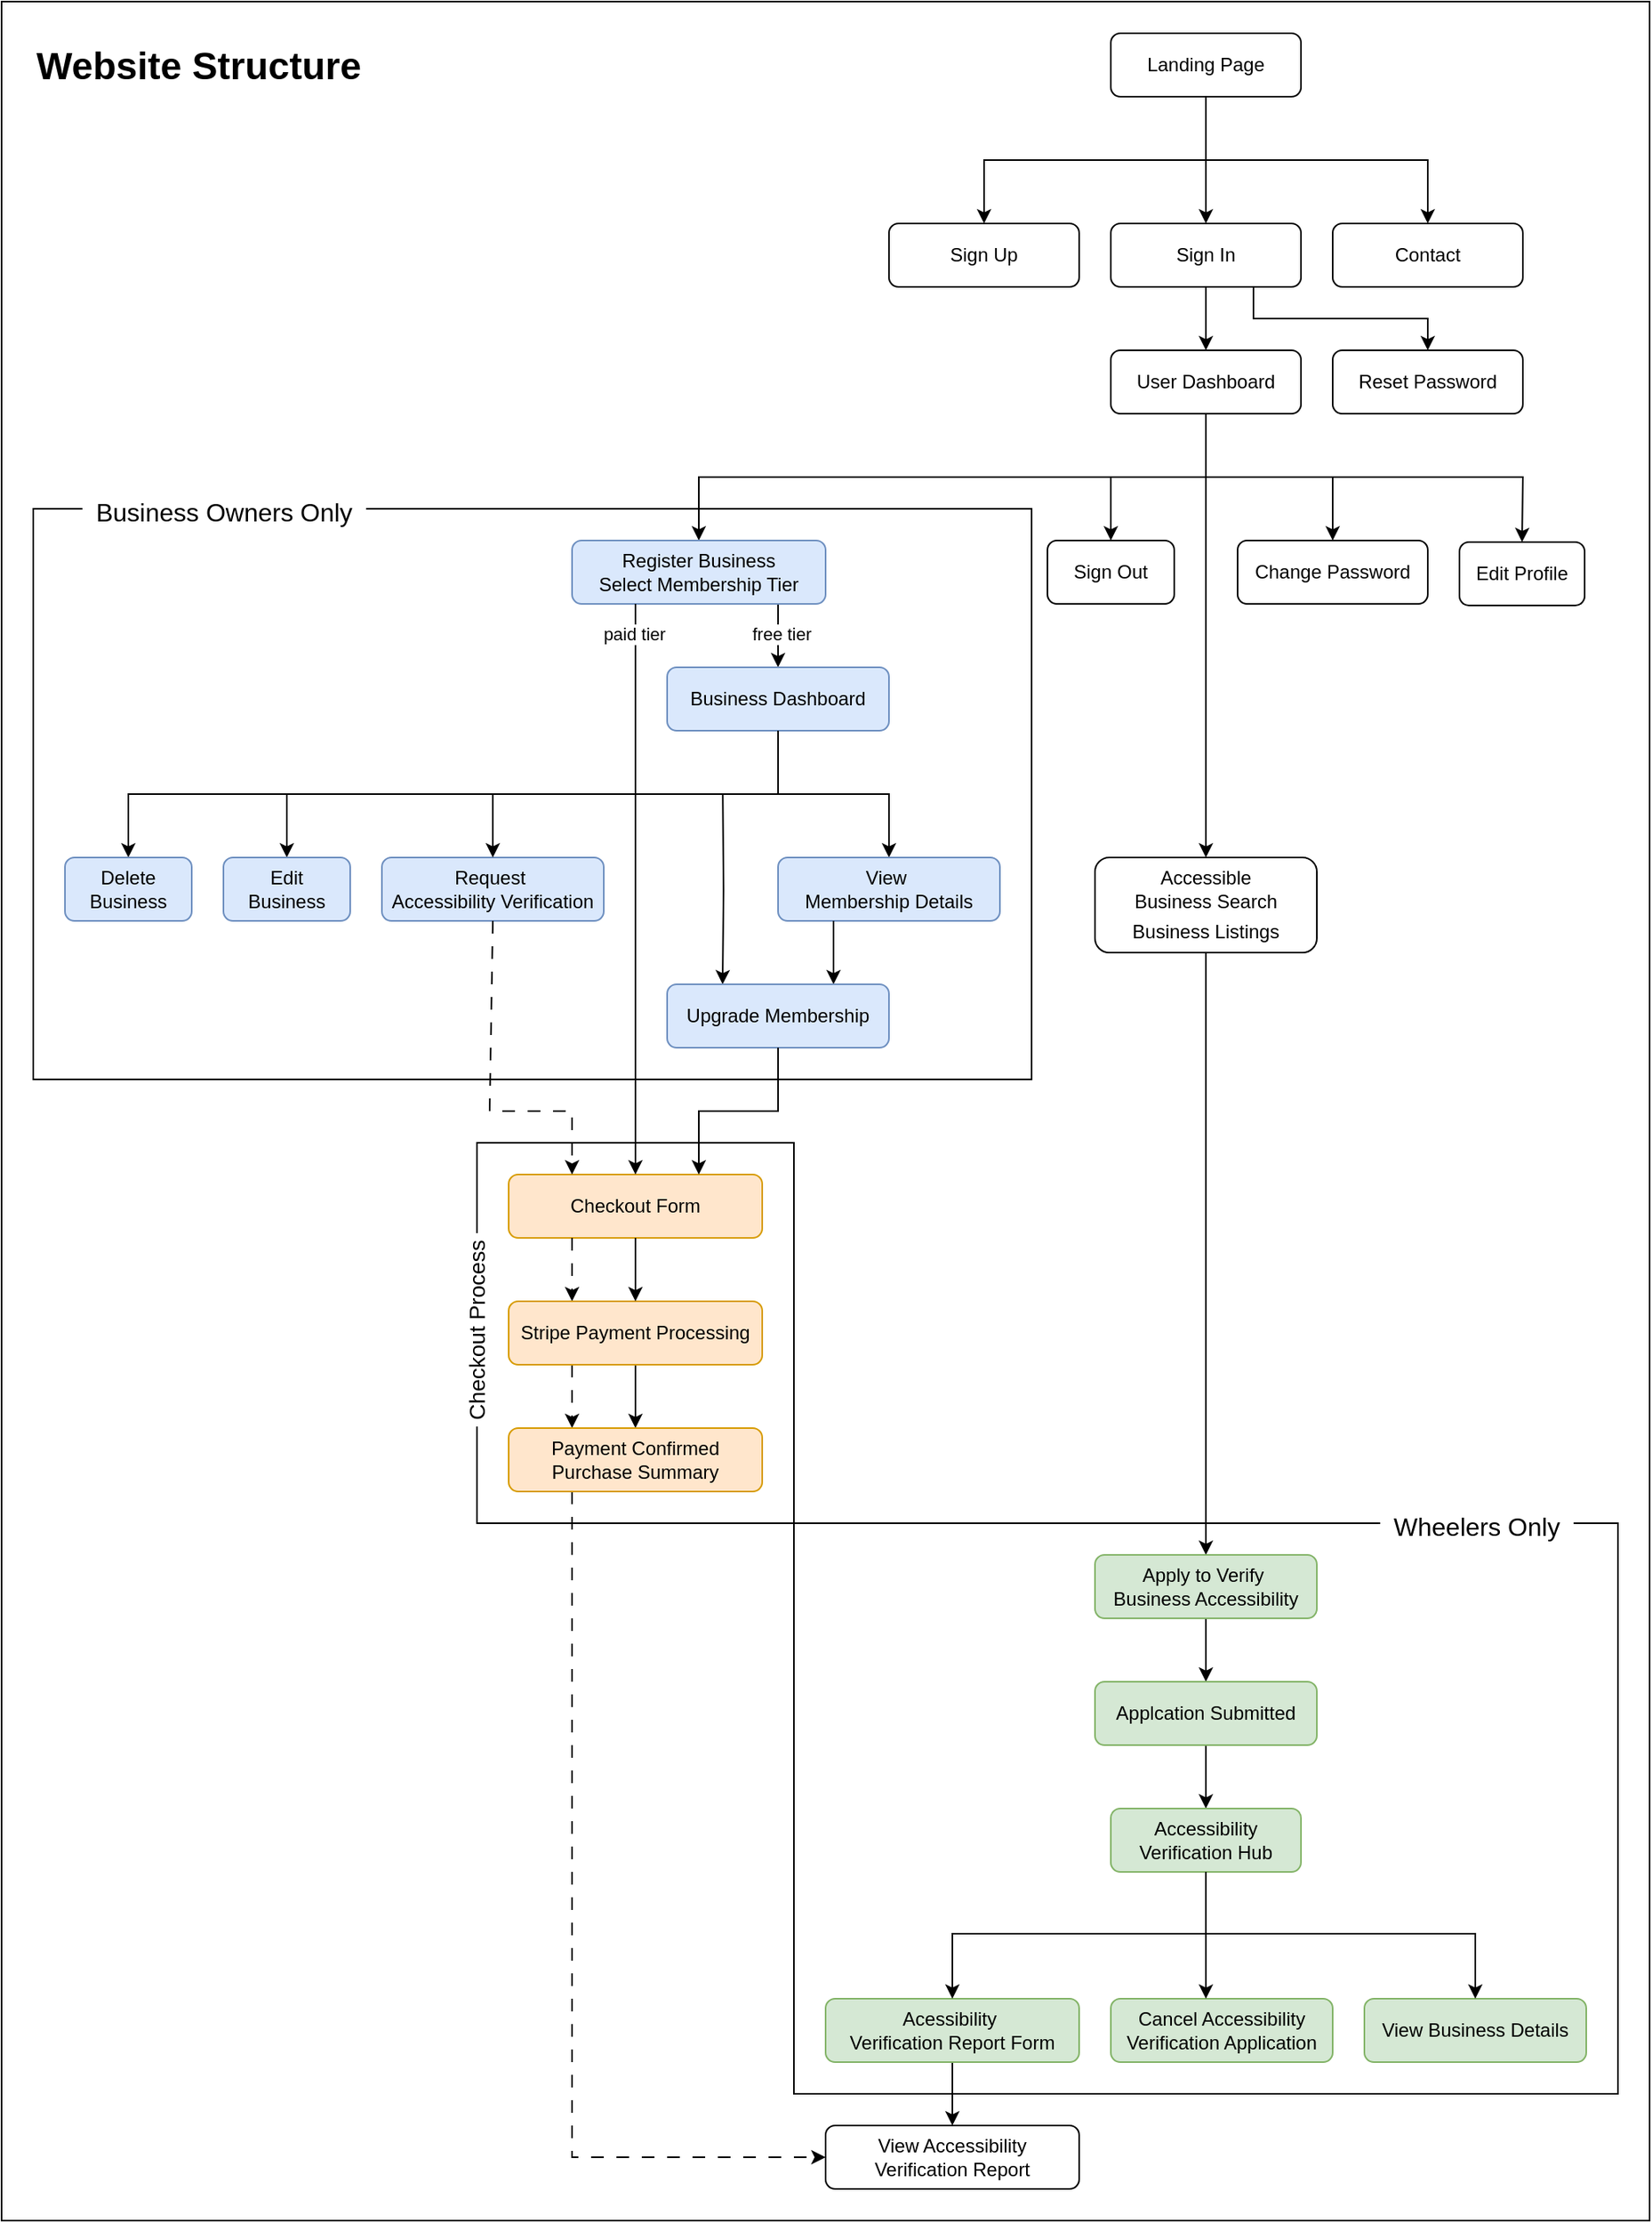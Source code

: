 <mxfile version="28.1.2">
  <diagram name="Page-1" id="7P-4vsY_3SXezdbNKp2z">
    <mxGraphModel dx="1610" dy="1140" grid="1" gridSize="10" guides="0" tooltips="1" connect="1" arrows="1" fold="1" page="1" pageScale="1" pageWidth="2000" pageHeight="4000" math="0" shadow="0">
      <root>
        <mxCell id="0" />
        <mxCell id="1" parent="0" />
        <mxCell id="Tq5S1JxyVna1SH2MxdYS-36" value="" style="rounded=0;whiteSpace=wrap;html=1;fillColor=none;" parent="1" vertex="1">
          <mxGeometry width="1040" height="1400" as="geometry" />
        </mxCell>
        <mxCell id="Tq5S1JxyVna1SH2MxdYS-30" value="" style="rounded=0;whiteSpace=wrap;html=1;fillColor=none;" parent="1" vertex="1">
          <mxGeometry x="500" y="960" width="520" height="360" as="geometry" />
        </mxCell>
        <mxCell id="BgPfGYL4rYiL9btRWEQh-160" value="" style="rounded=0;whiteSpace=wrap;html=1;" parent="1" vertex="1">
          <mxGeometry x="300" y="720" width="200" height="240" as="geometry" />
        </mxCell>
        <mxCell id="BgPfGYL4rYiL9btRWEQh-3" value="" style="edgeStyle=orthogonalEdgeStyle;rounded=0;orthogonalLoop=1;jettySize=auto;html=1;entryX=0.5;entryY=0;entryDx=0;entryDy=0;exitX=0.5;exitY=1;exitDx=0;exitDy=0;" parent="1" source="SQP3al7mBIID85A-vdxJ-1" target="SQP3al7mBIID85A-vdxJ-4" edge="1">
          <mxGeometry relative="1" as="geometry">
            <mxPoint x="760" y="81" as="sourcePoint" />
            <mxPoint x="760.0" y="161" as="targetPoint" />
            <Array as="points" />
          </mxGeometry>
        </mxCell>
        <mxCell id="SQP3al7mBIID85A-vdxJ-1" value="Landing Page" style="rounded=1;whiteSpace=wrap;html=1;" parent="1" vertex="1">
          <mxGeometry x="700" y="20" width="120" height="40" as="geometry" />
        </mxCell>
        <mxCell id="BgPfGYL4rYiL9btRWEQh-140" style="edgeStyle=orthogonalEdgeStyle;rounded=0;orthogonalLoop=1;jettySize=auto;html=1;entryX=0.5;entryY=0;entryDx=0;entryDy=0;" parent="1" target="SQP3al7mBIID85A-vdxJ-2" edge="1">
          <mxGeometry relative="1" as="geometry">
            <mxPoint x="620" y="121" as="targetPoint" />
            <mxPoint x="760" y="100" as="sourcePoint" />
            <Array as="points">
              <mxPoint x="620" y="100" />
            </Array>
          </mxGeometry>
        </mxCell>
        <mxCell id="SQP3al7mBIID85A-vdxJ-2" value="Sign Up" style="rounded=1;whiteSpace=wrap;html=1;" parent="1" vertex="1">
          <mxGeometry x="560" y="140" width="120" height="40" as="geometry" />
        </mxCell>
        <mxCell id="BgPfGYL4rYiL9btRWEQh-8" value="" style="edgeStyle=orthogonalEdgeStyle;rounded=0;orthogonalLoop=1;jettySize=auto;html=1;" parent="1" source="SQP3al7mBIID85A-vdxJ-4" target="BgPfGYL4rYiL9btRWEQh-7" edge="1">
          <mxGeometry relative="1" as="geometry" />
        </mxCell>
        <mxCell id="SQP3al7mBIID85A-vdxJ-4" value="Sign In" style="rounded=1;whiteSpace=wrap;html=1;" parent="1" vertex="1">
          <mxGeometry x="700" y="140" width="120" height="40" as="geometry" />
        </mxCell>
        <mxCell id="Tq5S1JxyVna1SH2MxdYS-15" style="edgeStyle=orthogonalEdgeStyle;rounded=0;orthogonalLoop=1;jettySize=auto;html=1;entryX=0.5;entryY=0;entryDx=0;entryDy=0;" parent="1" target="SQP3al7mBIID85A-vdxJ-9" edge="1">
          <mxGeometry relative="1" as="geometry">
            <mxPoint x="760" y="100" as="sourcePoint" />
            <Array as="points">
              <mxPoint x="900" y="100" />
            </Array>
          </mxGeometry>
        </mxCell>
        <mxCell id="SQP3al7mBIID85A-vdxJ-9" value="Contact" style="rounded=1;whiteSpace=wrap;html=1;" parent="1" vertex="1">
          <mxGeometry x="840" y="140" width="120" height="40" as="geometry" />
        </mxCell>
        <mxCell id="BgPfGYL4rYiL9btRWEQh-10" value="" style="edgeStyle=orthogonalEdgeStyle;rounded=0;orthogonalLoop=1;jettySize=auto;html=1;entryX=0.5;entryY=0;entryDx=0;entryDy=0;" parent="1" target="BgPfGYL4rYiL9btRWEQh-9" edge="1">
          <mxGeometry relative="1" as="geometry">
            <mxPoint x="760" y="300" as="sourcePoint" />
            <Array as="points">
              <mxPoint x="440" y="300" />
            </Array>
          </mxGeometry>
        </mxCell>
        <mxCell id="BgPfGYL4rYiL9btRWEQh-47" value="" style="edgeStyle=orthogonalEdgeStyle;rounded=0;orthogonalLoop=1;jettySize=auto;html=1;exitX=0.5;exitY=1;exitDx=0;exitDy=0;" parent="1" source="BgPfGYL4rYiL9btRWEQh-7" target="BgPfGYL4rYiL9btRWEQh-31" edge="1">
          <mxGeometry relative="1" as="geometry">
            <mxPoint x="760" y="360" as="sourcePoint" />
            <Array as="points">
              <mxPoint x="760" y="260" />
              <mxPoint x="760" y="450" />
              <mxPoint x="760" y="450" />
            </Array>
          </mxGeometry>
        </mxCell>
        <mxCell id="BgPfGYL4rYiL9btRWEQh-7" value="User Dashboard" style="rounded=1;whiteSpace=wrap;html=1;" parent="1" vertex="1">
          <mxGeometry x="700" y="220" width="120" height="40" as="geometry" />
        </mxCell>
        <mxCell id="BgPfGYL4rYiL9btRWEQh-15" value="" style="edgeStyle=orthogonalEdgeStyle;rounded=0;orthogonalLoop=1;jettySize=auto;html=1;exitX=0.75;exitY=1;exitDx=0;exitDy=0;entryX=0.5;entryY=0;entryDx=0;entryDy=0;" parent="1" source="BgPfGYL4rYiL9btRWEQh-9" target="BgPfGYL4rYiL9btRWEQh-14" edge="1">
          <mxGeometry relative="1" as="geometry">
            <Array as="points">
              <mxPoint x="490" y="380" />
            </Array>
          </mxGeometry>
        </mxCell>
        <mxCell id="Tq5S1JxyVna1SH2MxdYS-7" value="free tier" style="edgeLabel;html=1;align=center;verticalAlign=middle;resizable=0;points=[];" parent="BgPfGYL4rYiL9btRWEQh-15" vertex="1" connectable="0">
          <mxGeometry x="0.043" y="2" relative="1" as="geometry">
            <mxPoint y="3" as="offset" />
          </mxGeometry>
        </mxCell>
        <mxCell id="BgPfGYL4rYiL9btRWEQh-9" value="Register Business&lt;div&gt;Select Membership Tier&lt;/div&gt;" style="rounded=1;whiteSpace=wrap;html=1;fillColor=#dae8fc;strokeColor=#6c8ebf;" parent="1" vertex="1">
          <mxGeometry x="360" y="340" width="160" height="40" as="geometry" />
        </mxCell>
        <mxCell id="BgPfGYL4rYiL9btRWEQh-44" value="" style="edgeStyle=orthogonalEdgeStyle;rounded=0;orthogonalLoop=1;jettySize=auto;html=1;" parent="1" edge="1">
          <mxGeometry relative="1" as="geometry">
            <mxPoint x="500" y="500" as="sourcePoint" />
            <mxPoint x="80" y="540" as="targetPoint" />
            <Array as="points">
              <mxPoint x="80" y="500" />
              <mxPoint x="80" y="540" />
            </Array>
          </mxGeometry>
        </mxCell>
        <mxCell id="BgPfGYL4rYiL9btRWEQh-14" value="Business Dashboard" style="rounded=1;whiteSpace=wrap;html=1;fillColor=#dae8fc;strokeColor=#6c8ebf;" parent="1" vertex="1">
          <mxGeometry x="420" y="420" width="140" height="40" as="geometry" />
        </mxCell>
        <mxCell id="Tq5S1JxyVna1SH2MxdYS-26" style="edgeStyle=orthogonalEdgeStyle;rounded=0;orthogonalLoop=1;jettySize=auto;html=1;entryX=0.5;entryY=0;entryDx=0;entryDy=0;" parent="1" target="BgPfGYL4rYiL9btRWEQh-16" edge="1">
          <mxGeometry relative="1" as="geometry">
            <mxPoint x="490" y="500" as="sourcePoint" />
            <Array as="points">
              <mxPoint x="560" y="500" />
            </Array>
          </mxGeometry>
        </mxCell>
        <mxCell id="BgPfGYL4rYiL9btRWEQh-16" value="View&amp;nbsp;&lt;div&gt;Membership&amp;nbsp;&lt;span style=&quot;background-color: transparent; color: light-dark(rgb(0, 0, 0), rgb(255, 255, 255));&quot;&gt;Details&lt;/span&gt;&lt;/div&gt;" style="rounded=1;whiteSpace=wrap;html=1;fillColor=#dae8fc;strokeColor=#6c8ebf;" parent="1" vertex="1">
          <mxGeometry x="490" y="540" width="140" height="40" as="geometry" />
        </mxCell>
        <mxCell id="BgPfGYL4rYiL9btRWEQh-18" value="Checkout Form" style="rounded=1;whiteSpace=wrap;html=1;fillColor=#ffe6cc;strokeColor=#d79b00;" parent="1" vertex="1">
          <mxGeometry x="320" y="740" width="160" height="40" as="geometry" />
        </mxCell>
        <mxCell id="BgPfGYL4rYiL9btRWEQh-103" style="edgeStyle=orthogonalEdgeStyle;rounded=0;orthogonalLoop=1;jettySize=auto;html=1;entryX=0.5;entryY=0;entryDx=0;entryDy=0;" parent="1" source="BgPfGYL4rYiL9btRWEQh-20" target="BgPfGYL4rYiL9btRWEQh-22" edge="1">
          <mxGeometry relative="1" as="geometry">
            <mxPoint x="388" y="817" as="targetPoint" />
            <Array as="points">
              <mxPoint x="400" y="880" />
              <mxPoint x="400" y="880" />
            </Array>
          </mxGeometry>
        </mxCell>
        <mxCell id="Tq5S1JxyVna1SH2MxdYS-27" style="edgeStyle=orthogonalEdgeStyle;rounded=0;orthogonalLoop=1;jettySize=auto;html=1;exitX=0.25;exitY=1;exitDx=0;exitDy=0;entryX=0.25;entryY=0;entryDx=0;entryDy=0;dashed=1;dashPattern=8 8;" parent="1" source="BgPfGYL4rYiL9btRWEQh-18" target="BgPfGYL4rYiL9btRWEQh-20" edge="1">
          <mxGeometry relative="1" as="geometry" />
        </mxCell>
        <mxCell id="Tq5S1JxyVna1SH2MxdYS-28" style="edgeStyle=orthogonalEdgeStyle;rounded=0;orthogonalLoop=1;jettySize=auto;html=1;exitX=0.25;exitY=1;exitDx=0;exitDy=0;entryX=0.25;entryY=0;entryDx=0;entryDy=0;dashed=1;dashPattern=8 8;" parent="1" source="BgPfGYL4rYiL9btRWEQh-20" target="BgPfGYL4rYiL9btRWEQh-22" edge="1">
          <mxGeometry relative="1" as="geometry" />
        </mxCell>
        <mxCell id="BgPfGYL4rYiL9btRWEQh-20" value="Stripe Payment Processing" style="rounded=1;whiteSpace=wrap;html=1;fillColor=#ffe6cc;strokeColor=#d79b00;" parent="1" vertex="1">
          <mxGeometry x="320" y="820" width="160" height="40" as="geometry" />
        </mxCell>
        <mxCell id="Tq5S1JxyVna1SH2MxdYS-29" style="edgeStyle=orthogonalEdgeStyle;rounded=0;orthogonalLoop=1;jettySize=auto;html=1;exitX=0.25;exitY=1;exitDx=0;exitDy=0;entryX=0;entryY=0.5;entryDx=0;entryDy=0;dashed=1;dashPattern=8 8;" parent="1" source="BgPfGYL4rYiL9btRWEQh-22" target="BgPfGYL4rYiL9btRWEQh-50" edge="1">
          <mxGeometry relative="1" as="geometry">
            <mxPoint x="460" y="1380" as="targetPoint" />
            <Array as="points">
              <mxPoint x="360" y="1360" />
            </Array>
          </mxGeometry>
        </mxCell>
        <mxCell id="BgPfGYL4rYiL9btRWEQh-22" value="Payment Confirmed&lt;div&gt;Purchase Summary&lt;/div&gt;" style="rounded=1;whiteSpace=wrap;html=1;fillColor=#ffe6cc;strokeColor=#d79b00;" parent="1" vertex="1">
          <mxGeometry x="320" y="900" width="160" height="40" as="geometry" />
        </mxCell>
        <mxCell id="Tq5S1JxyVna1SH2MxdYS-23" style="edgeStyle=orthogonalEdgeStyle;rounded=0;orthogonalLoop=1;jettySize=auto;html=1;exitX=0.25;exitY=0;exitDx=0;exitDy=0;entryX=0.25;entryY=0;entryDx=0;entryDy=0;" parent="1" target="BgPfGYL4rYiL9btRWEQh-26" edge="1">
          <mxGeometry relative="1" as="geometry">
            <mxPoint x="455.118" y="500.0" as="sourcePoint" />
          </mxGeometry>
        </mxCell>
        <mxCell id="Tq5S1JxyVna1SH2MxdYS-24" style="edgeStyle=orthogonalEdgeStyle;rounded=0;orthogonalLoop=1;jettySize=auto;html=1;exitX=0.25;exitY=1;exitDx=0;exitDy=0;entryX=0.75;entryY=0;entryDx=0;entryDy=0;" parent="1" source="BgPfGYL4rYiL9btRWEQh-16" target="BgPfGYL4rYiL9btRWEQh-26" edge="1">
          <mxGeometry relative="1" as="geometry" />
        </mxCell>
        <mxCell id="BgPfGYL4rYiL9btRWEQh-26" value="Upgrade&amp;nbsp;&lt;span style=&quot;background-color: transparent; color: light-dark(rgb(0, 0, 0), rgb(255, 255, 255));&quot;&gt;Membership&lt;/span&gt;" style="rounded=1;whiteSpace=wrap;html=1;fillColor=#dae8fc;strokeColor=#6c8ebf;" parent="1" vertex="1">
          <mxGeometry x="420" y="620" width="140" height="40" as="geometry" />
        </mxCell>
        <mxCell id="BgPfGYL4rYiL9btRWEQh-38" value="" style="edgeStyle=orthogonalEdgeStyle;rounded=0;orthogonalLoop=1;jettySize=auto;html=1;" parent="1" source="BgPfGYL4rYiL9btRWEQh-35" target="BgPfGYL4rYiL9btRWEQh-37" edge="1">
          <mxGeometry relative="1" as="geometry" />
        </mxCell>
        <mxCell id="Gd9j62-rlT9klyy35JCN-4" style="edgeStyle=orthogonalEdgeStyle;rounded=0;orthogonalLoop=1;jettySize=auto;html=1;exitX=0.5;exitY=1;exitDx=0;exitDy=0;entryX=0.5;entryY=0;entryDx=0;entryDy=0;" edge="1" parent="1" source="BgPfGYL4rYiL9btRWEQh-31" target="BgPfGYL4rYiL9btRWEQh-35">
          <mxGeometry relative="1" as="geometry" />
        </mxCell>
        <mxCell id="BgPfGYL4rYiL9btRWEQh-31" value="Accessible&lt;div&gt;Business Search&lt;/div&gt;&lt;div style=&quot;padding-top: 5px;&quot;&gt;Business Listings&lt;/div&gt;" style="rounded=1;whiteSpace=wrap;html=1;" parent="1" vertex="1">
          <mxGeometry x="690" y="540" width="140" height="60" as="geometry" />
        </mxCell>
        <mxCell id="BgPfGYL4rYiL9btRWEQh-35" value="Apply to Verify&amp;nbsp;&lt;div&gt;Business Accessibility&lt;/div&gt;" style="rounded=1;whiteSpace=wrap;html=1;fillColor=#d5e8d4;strokeColor=#82b366;" parent="1" vertex="1">
          <mxGeometry x="690" y="980" width="140" height="40" as="geometry" />
        </mxCell>
        <mxCell id="Tq5S1JxyVna1SH2MxdYS-11" style="edgeStyle=orthogonalEdgeStyle;rounded=0;orthogonalLoop=1;jettySize=auto;html=1;exitX=0.5;exitY=1;exitDx=0;exitDy=0;entryX=0.5;entryY=0;entryDx=0;entryDy=0;" parent="1" source="BgPfGYL4rYiL9btRWEQh-37" target="BgPfGYL4rYiL9btRWEQh-48" edge="1">
          <mxGeometry relative="1" as="geometry" />
        </mxCell>
        <mxCell id="BgPfGYL4rYiL9btRWEQh-37" value="Applcation&amp;nbsp;&lt;span style=&quot;background-color: transparent; color: light-dark(rgb(0, 0, 0), rgb(255, 255, 255));&quot;&gt;Submitted&lt;/span&gt;" style="rounded=1;whiteSpace=wrap;html=1;fillColor=#d5e8d4;strokeColor=#82b366;" parent="1" vertex="1">
          <mxGeometry x="690" y="1060" width="140" height="40" as="geometry" />
        </mxCell>
        <mxCell id="BgPfGYL4rYiL9btRWEQh-39" value="View Business&amp;nbsp;&lt;span style=&quot;background-color: transparent; color: light-dark(rgb(0, 0, 0), rgb(255, 255, 255));&quot;&gt;Details&lt;/span&gt;" style="rounded=1;whiteSpace=wrap;html=1;fillColor=#d5e8d4;strokeColor=#82b366;" parent="1" vertex="1">
          <mxGeometry x="860" y="1260" width="140" height="40" as="geometry" />
        </mxCell>
        <mxCell id="BgPfGYL4rYiL9btRWEQh-43" value="Delete&lt;div&gt;Business&lt;/div&gt;" style="rounded=1;whiteSpace=wrap;html=1;fillColor=#dae8fc;strokeColor=#6c8ebf;" parent="1" vertex="1">
          <mxGeometry x="40" y="540" width="80" height="40" as="geometry" />
        </mxCell>
        <mxCell id="BgPfGYL4rYiL9btRWEQh-48" value="Accessibility Verification Hub" style="rounded=1;whiteSpace=wrap;html=1;fillColor=#d5e8d4;strokeColor=#82b366;" parent="1" vertex="1">
          <mxGeometry x="699.98" y="1140" width="120" height="40" as="geometry" />
        </mxCell>
        <mxCell id="BgPfGYL4rYiL9btRWEQh-50" value="View Accessibility&lt;div&gt;Verification Report&lt;/div&gt;" style="rounded=1;whiteSpace=wrap;html=1;" parent="1" vertex="1">
          <mxGeometry x="520" y="1340" width="160" height="40" as="geometry" />
        </mxCell>
        <mxCell id="Tq5S1JxyVna1SH2MxdYS-21" style="edgeStyle=orthogonalEdgeStyle;rounded=0;orthogonalLoop=1;jettySize=auto;html=1;entryX=0.5;entryY=0;entryDx=0;entryDy=0;" parent="1" target="BgPfGYL4rYiL9btRWEQh-61" edge="1">
          <mxGeometry relative="1" as="geometry">
            <mxPoint x="710" y="300" as="sourcePoint" />
            <Array as="points">
              <mxPoint x="710" y="300" />
            </Array>
          </mxGeometry>
        </mxCell>
        <mxCell id="BgPfGYL4rYiL9btRWEQh-61" value="Sign&amp;nbsp;&lt;span style=&quot;background-color: transparent; color: light-dark(rgb(0, 0, 0), rgb(255, 255, 255));&quot;&gt;Out&lt;/span&gt;" style="rounded=1;whiteSpace=wrap;html=1;" parent="1" vertex="1">
          <mxGeometry x="660" y="340" width="80" height="40" as="geometry" />
        </mxCell>
        <mxCell id="BgPfGYL4rYiL9btRWEQh-63" value="Edit&amp;nbsp;&lt;span style=&quot;background-color: transparent; color: light-dark(rgb(0, 0, 0), rgb(255, 255, 255));&quot;&gt;Profile&lt;/span&gt;" style="rounded=1;whiteSpace=wrap;html=1;" parent="1" vertex="1">
          <mxGeometry x="920" y="341" width="79" height="40" as="geometry" />
        </mxCell>
        <mxCell id="Tq5S1JxyVna1SH2MxdYS-19" style="edgeStyle=orthogonalEdgeStyle;rounded=0;orthogonalLoop=1;jettySize=auto;html=1;entryX=0.5;entryY=0;entryDx=0;entryDy=0;" parent="1" target="BgPfGYL4rYiL9btRWEQh-65" edge="1">
          <mxGeometry relative="1" as="geometry">
            <mxPoint x="840" y="300" as="sourcePoint" />
            <Array as="points">
              <mxPoint x="840" y="320" />
              <mxPoint x="840" y="320" />
            </Array>
          </mxGeometry>
        </mxCell>
        <mxCell id="BgPfGYL4rYiL9btRWEQh-65" value="Change&amp;nbsp;&lt;span style=&quot;background-color: transparent; color: light-dark(rgb(0, 0, 0), rgb(255, 255, 255));&quot;&gt;Password&lt;/span&gt;" style="rounded=1;whiteSpace=wrap;html=1;" parent="1" vertex="1">
          <mxGeometry x="780" y="340" width="120" height="40" as="geometry" />
        </mxCell>
        <mxCell id="Tq5S1JxyVna1SH2MxdYS-6" value="" style="edgeStyle=orthogonalEdgeStyle;rounded=0;orthogonalLoop=1;jettySize=auto;html=1;" parent="1" source="BgPfGYL4rYiL9btRWEQh-71" target="BgPfGYL4rYiL9btRWEQh-50" edge="1">
          <mxGeometry relative="1" as="geometry" />
        </mxCell>
        <mxCell id="BgPfGYL4rYiL9btRWEQh-71" value="Acessibility&amp;nbsp;&lt;div&gt;Verification&amp;nbsp;&lt;span style=&quot;background-color: transparent; color: light-dark(rgb(0, 0, 0), rgb(255, 255, 255));&quot;&gt;Report Form&lt;/span&gt;&lt;/div&gt;" style="rounded=1;whiteSpace=wrap;html=1;fillColor=#d5e8d4;strokeColor=#82b366;" parent="1" vertex="1">
          <mxGeometry x="520" y="1260" width="160" height="40" as="geometry" />
        </mxCell>
        <mxCell id="BgPfGYL4rYiL9btRWEQh-75" value="Request&amp;nbsp;&lt;div&gt;Accessibility Verification&lt;/div&gt;" style="rounded=1;whiteSpace=wrap;html=1;fillColor=#dae8fc;strokeColor=#6c8ebf;" parent="1" vertex="1">
          <mxGeometry x="240" y="540" width="140" height="40" as="geometry" />
        </mxCell>
        <mxCell id="BgPfGYL4rYiL9btRWEQh-82" value="Cancel Accessibility Verification Application" style="rounded=1;whiteSpace=wrap;html=1;fillColor=#d5e8d4;strokeColor=#82b366;" parent="1" vertex="1">
          <mxGeometry x="700" y="1260" width="140" height="40" as="geometry" />
        </mxCell>
        <mxCell id="BgPfGYL4rYiL9btRWEQh-96" value="" style="endArrow=classic;html=1;rounded=0;entryX=0.5;entryY=0;entryDx=0;entryDy=0;exitX=0.25;exitY=1;exitDx=0;exitDy=0;" parent="1" source="BgPfGYL4rYiL9btRWEQh-9" target="BgPfGYL4rYiL9btRWEQh-18" edge="1">
          <mxGeometry width="50" height="50" relative="1" as="geometry">
            <mxPoint x="398" y="380" as="sourcePoint" />
            <mxPoint x="408" y="677" as="targetPoint" />
            <Array as="points" />
          </mxGeometry>
        </mxCell>
        <mxCell id="Tq5S1JxyVna1SH2MxdYS-8" value="paid tier" style="edgeLabel;html=1;align=center;verticalAlign=middle;resizable=0;points=[];" parent="BgPfGYL4rYiL9btRWEQh-96" vertex="1" connectable="0">
          <mxGeometry x="-0.908" y="-1" relative="1" as="geometry">
            <mxPoint y="2" as="offset" />
          </mxGeometry>
        </mxCell>
        <mxCell id="BgPfGYL4rYiL9btRWEQh-97" value="" style="endArrow=classic;html=1;rounded=0;exitX=0.5;exitY=1;exitDx=0;exitDy=0;entryX=0.75;entryY=0;entryDx=0;entryDy=0;" parent="1" source="BgPfGYL4rYiL9btRWEQh-26" target="BgPfGYL4rYiL9btRWEQh-18" edge="1">
          <mxGeometry width="50" height="50" relative="1" as="geometry">
            <mxPoint x="498" y="737" as="sourcePoint" />
            <mxPoint x="548" y="687" as="targetPoint" />
            <Array as="points">
              <mxPoint x="490" y="700" />
              <mxPoint x="440" y="700" />
            </Array>
          </mxGeometry>
        </mxCell>
        <mxCell id="BgPfGYL4rYiL9btRWEQh-98" value="" style="endArrow=classic;html=1;rounded=0;exitX=0.5;exitY=1;exitDx=0;exitDy=0;entryX=0.25;entryY=0;entryDx=0;entryDy=0;dashed=1;dashPattern=8 8;" parent="1" source="BgPfGYL4rYiL9btRWEQh-75" target="BgPfGYL4rYiL9btRWEQh-18" edge="1">
          <mxGeometry width="50" height="50" relative="1" as="geometry">
            <mxPoint x="498" y="737" as="sourcePoint" />
            <mxPoint x="548" y="687" as="targetPoint" />
            <Array as="points">
              <mxPoint x="308" y="700" />
              <mxPoint x="360" y="700" />
            </Array>
          </mxGeometry>
        </mxCell>
        <mxCell id="BgPfGYL4rYiL9btRWEQh-99" value="" style="endArrow=classic;html=1;rounded=0;" parent="1" source="BgPfGYL4rYiL9btRWEQh-41" edge="1">
          <mxGeometry width="50" height="50" relative="1" as="geometry">
            <mxPoint x="193" y="500" as="sourcePoint" />
            <mxPoint x="193" y="580" as="targetPoint" />
          </mxGeometry>
        </mxCell>
        <mxCell id="BgPfGYL4rYiL9btRWEQh-100" value="" style="endArrow=classic;html=1;rounded=0;entryX=0.5;entryY=0;entryDx=0;entryDy=0;" parent="1" target="BgPfGYL4rYiL9btRWEQh-75" edge="1">
          <mxGeometry width="50" height="50" relative="1" as="geometry">
            <mxPoint x="310" y="500" as="sourcePoint" />
            <mxPoint x="288" y="517" as="targetPoint" />
          </mxGeometry>
        </mxCell>
        <mxCell id="BgPfGYL4rYiL9btRWEQh-101" value="" style="endArrow=classic;html=1;rounded=0;exitX=0.5;exitY=1;exitDx=0;exitDy=0;entryX=0.5;entryY=0;entryDx=0;entryDy=0;" parent="1" source="BgPfGYL4rYiL9btRWEQh-18" target="BgPfGYL4rYiL9btRWEQh-20" edge="1">
          <mxGeometry width="50" height="50" relative="1" as="geometry">
            <mxPoint x="398" y="767" as="sourcePoint" />
            <mxPoint x="448" y="717" as="targetPoint" />
          </mxGeometry>
        </mxCell>
        <mxCell id="BgPfGYL4rYiL9btRWEQh-107" value="" style="endArrow=classic;startArrow=classic;html=1;rounded=0;entryX=0.5;entryY=0;entryDx=0;entryDy=0;exitX=0.5;exitY=0;exitDx=0;exitDy=0;" parent="1" source="BgPfGYL4rYiL9btRWEQh-71" target="BgPfGYL4rYiL9btRWEQh-39" edge="1">
          <mxGeometry width="50" height="50" relative="1" as="geometry">
            <mxPoint x="650" y="1259" as="sourcePoint" />
            <mxPoint x="1000" y="1240" as="targetPoint" />
            <Array as="points">
              <mxPoint x="600" y="1219" />
              <mxPoint x="878.98" y="1219" />
              <mxPoint x="930" y="1219" />
            </Array>
          </mxGeometry>
        </mxCell>
        <mxCell id="BgPfGYL4rYiL9btRWEQh-142" value="" style="endArrow=classic;html=1;rounded=0;entryX=0.5;entryY=0;entryDx=0;entryDy=0;" parent="1" target="BgPfGYL4rYiL9btRWEQh-63" edge="1">
          <mxGeometry width="50" height="50" relative="1" as="geometry">
            <mxPoint x="760" y="300" as="sourcePoint" />
            <mxPoint x="1176" y="351" as="targetPoint" />
            <Array as="points">
              <mxPoint x="960" y="300" />
            </Array>
          </mxGeometry>
        </mxCell>
        <mxCell id="BgPfGYL4rYiL9btRWEQh-144" value="" style="endArrow=classic;html=1;rounded=0;entryX=0.5;entryY=0;entryDx=0;entryDy=0;" parent="1" target="BgPfGYL4rYiL9btRWEQh-41" edge="1">
          <mxGeometry width="50" height="50" relative="1" as="geometry">
            <mxPoint x="180" y="500" as="sourcePoint" />
            <mxPoint x="193" y="580" as="targetPoint" />
          </mxGeometry>
        </mxCell>
        <mxCell id="BgPfGYL4rYiL9btRWEQh-41" value="Edit&lt;div&gt;Business&lt;/div&gt;" style="rounded=1;whiteSpace=wrap;html=1;fillColor=#dae8fc;strokeColor=#6c8ebf;" parent="1" vertex="1">
          <mxGeometry x="140" y="540" width="80" height="40" as="geometry" />
        </mxCell>
        <mxCell id="BgPfGYL4rYiL9btRWEQh-147" value="" style="endArrow=classic;html=1;rounded=0;" parent="1" edge="1">
          <mxGeometry width="50" height="50" relative="1" as="geometry">
            <mxPoint x="760" y="1220" as="sourcePoint" />
            <mxPoint x="760" y="1260" as="targetPoint" />
          </mxGeometry>
        </mxCell>
        <mxCell id="BgPfGYL4rYiL9btRWEQh-149" value="" style="endArrow=none;html=1;rounded=0;entryX=0.5;entryY=1;entryDx=0;entryDy=0;" parent="1" target="BgPfGYL4rYiL9btRWEQh-48" edge="1">
          <mxGeometry width="50" height="50" relative="1" as="geometry">
            <mxPoint x="759.98" y="1220" as="sourcePoint" />
            <mxPoint x="839.98" y="1280" as="targetPoint" />
          </mxGeometry>
        </mxCell>
        <mxCell id="Tq5S1JxyVna1SH2MxdYS-1" value="" style="endArrow=none;html=1;rounded=0;" parent="1" edge="1">
          <mxGeometry width="50" height="50" relative="1" as="geometry">
            <mxPoint x="490" y="500" as="sourcePoint" />
            <mxPoint x="490" y="460" as="targetPoint" />
          </mxGeometry>
        </mxCell>
        <mxCell id="Tq5S1JxyVna1SH2MxdYS-31" value="" style="rounded=0;whiteSpace=wrap;html=1;fillColor=none;" parent="1" vertex="1">
          <mxGeometry x="20" y="320" width="630" height="360" as="geometry" />
        </mxCell>
        <mxCell id="Tq5S1JxyVna1SH2MxdYS-32" value="&amp;nbsp;Checkout Process&amp;nbsp;" style="text;html=1;align=center;verticalAlign=middle;whiteSpace=wrap;rounded=0;rotation=270;fontSize=14;labelBackgroundColor=default;" parent="1" vertex="1">
          <mxGeometry x="235" y="823" width="130" height="30" as="geometry" />
        </mxCell>
        <mxCell id="Tq5S1JxyVna1SH2MxdYS-33" value="&lt;font style=&quot;font-size: 16px;&quot;&gt;&amp;nbsp; Wheelers Only&amp;nbsp;&amp;nbsp;&lt;/font&gt;" style="text;html=1;align=center;verticalAlign=middle;whiteSpace=wrap;rounded=0;rotation=0;fontSize=14;labelBackgroundColor=default;" parent="1" vertex="1">
          <mxGeometry x="866" y="947" width="130" height="30" as="geometry" />
        </mxCell>
        <mxCell id="Tq5S1JxyVna1SH2MxdYS-34" value="&lt;font style=&quot;font-size: 16px;&quot;&gt;&amp;nbsp; Business Owners Only&amp;nbsp;&amp;nbsp;&lt;/font&gt;" style="text;html=1;align=center;verticalAlign=middle;whiteSpace=wrap;rounded=0;rotation=0;fontSize=14;labelBackgroundColor=default;" parent="1" vertex="1">
          <mxGeometry x="41" y="307" width="199" height="30" as="geometry" />
        </mxCell>
        <mxCell id="Tq5S1JxyVna1SH2MxdYS-37" value="&lt;h1 style=&quot;margin-top: 0px;&quot;&gt;Website Structure&lt;/h1&gt;&lt;p&gt;&lt;br&gt;&lt;/p&gt;" style="text;html=1;whiteSpace=wrap;overflow=hidden;rounded=0;" parent="1" vertex="1">
          <mxGeometry x="20" y="20" width="220" height="120" as="geometry" />
        </mxCell>
        <mxCell id="Gd9j62-rlT9klyy35JCN-2" style="edgeStyle=orthogonalEdgeStyle;rounded=0;orthogonalLoop=1;jettySize=auto;html=1;exitX=0.75;exitY=1;exitDx=0;exitDy=0;entryX=0.5;entryY=0;entryDx=0;entryDy=0;" edge="1" parent="1" source="SQP3al7mBIID85A-vdxJ-4" target="Gd9j62-rlT9klyy35JCN-1">
          <mxGeometry relative="1" as="geometry">
            <mxPoint x="790" y="190" as="sourcePoint" />
            <Array as="points">
              <mxPoint x="790" y="200" />
              <mxPoint x="900" y="200" />
            </Array>
          </mxGeometry>
        </mxCell>
        <mxCell id="Gd9j62-rlT9klyy35JCN-1" value="Reset Password" style="rounded=1;whiteSpace=wrap;html=1;" vertex="1" parent="1">
          <mxGeometry x="840" y="220" width="120" height="40" as="geometry" />
        </mxCell>
      </root>
    </mxGraphModel>
  </diagram>
</mxfile>
